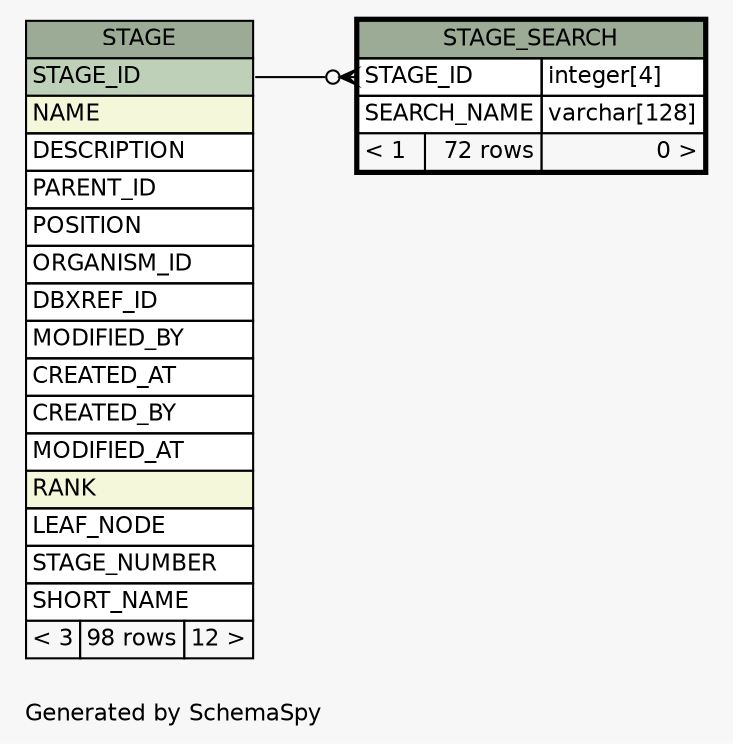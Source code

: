 // dot 2.38.0 on Windows 10 10.0
// SchemaSpy rev Unknown
digraph "oneDegreeRelationshipsDiagram" {
  graph [
    rankdir="RL"
    bgcolor="#f7f7f7"
    label="\nGenerated by SchemaSpy"
    labeljust="l"
    nodesep="0.18"
    ranksep="0.46"
    fontname="Helvetica"
    fontsize="11"
  ];
  node [
    fontname="Helvetica"
    fontsize="11"
    shape="plaintext"
  ];
  edge [
    arrowsize="0.8"
  ];
  "STAGE_SEARCH":"STAGE_ID":w -> "STAGE":"STAGE_ID":e [arrowhead=none dir=back arrowtail=crowodot];
  "STAGE" [
    label=<
    <TABLE BORDER="0" CELLBORDER="1" CELLSPACING="0" BGCOLOR="#ffffff">
      <TR><TD COLSPAN="3" BGCOLOR="#9bab96" ALIGN="CENTER">STAGE</TD></TR>
      <TR><TD PORT="STAGE_ID" COLSPAN="3" BGCOLOR="#bed1b8" ALIGN="LEFT">STAGE_ID</TD></TR>
      <TR><TD PORT="NAME" COLSPAN="3" BGCOLOR="#f4f7da" ALIGN="LEFT">NAME</TD></TR>
      <TR><TD PORT="DESCRIPTION" COLSPAN="3" ALIGN="LEFT">DESCRIPTION</TD></TR>
      <TR><TD PORT="PARENT_ID" COLSPAN="3" ALIGN="LEFT">PARENT_ID</TD></TR>
      <TR><TD PORT="POSITION" COLSPAN="3" ALIGN="LEFT">POSITION</TD></TR>
      <TR><TD PORT="ORGANISM_ID" COLSPAN="3" ALIGN="LEFT">ORGANISM_ID</TD></TR>
      <TR><TD PORT="DBXREF_ID" COLSPAN="3" ALIGN="LEFT">DBXREF_ID</TD></TR>
      <TR><TD PORT="MODIFIED_BY" COLSPAN="3" ALIGN="LEFT">MODIFIED_BY</TD></TR>
      <TR><TD PORT="CREATED_AT" COLSPAN="3" ALIGN="LEFT">CREATED_AT</TD></TR>
      <TR><TD PORT="CREATED_BY" COLSPAN="3" ALIGN="LEFT">CREATED_BY</TD></TR>
      <TR><TD PORT="MODIFIED_AT" COLSPAN="3" ALIGN="LEFT">MODIFIED_AT</TD></TR>
      <TR><TD PORT="RANK" COLSPAN="3" BGCOLOR="#f4f7da" ALIGN="LEFT">RANK</TD></TR>
      <TR><TD PORT="LEAF_NODE" COLSPAN="3" ALIGN="LEFT">LEAF_NODE</TD></TR>
      <TR><TD PORT="STAGE_NUMBER" COLSPAN="3" ALIGN="LEFT">STAGE_NUMBER</TD></TR>
      <TR><TD PORT="SHORT_NAME" COLSPAN="3" ALIGN="LEFT">SHORT_NAME</TD></TR>
      <TR><TD ALIGN="LEFT" BGCOLOR="#f7f7f7">&lt; 3</TD><TD ALIGN="RIGHT" BGCOLOR="#f7f7f7">98 rows</TD><TD ALIGN="RIGHT" BGCOLOR="#f7f7f7">12 &gt;</TD></TR>
    </TABLE>>
    URL="STAGE.html"
    tooltip="STAGE"
  ];
  "STAGE_SEARCH" [
    label=<
    <TABLE BORDER="2" CELLBORDER="1" CELLSPACING="0" BGCOLOR="#ffffff">
      <TR><TD COLSPAN="3" BGCOLOR="#9bab96" ALIGN="CENTER">STAGE_SEARCH</TD></TR>
      <TR><TD PORT="STAGE_ID" COLSPAN="2" ALIGN="LEFT">STAGE_ID</TD><TD PORT="STAGE_ID.type" ALIGN="LEFT">integer[4]</TD></TR>
      <TR><TD PORT="SEARCH_NAME" COLSPAN="2" ALIGN="LEFT">SEARCH_NAME</TD><TD PORT="SEARCH_NAME.type" ALIGN="LEFT">varchar[128]</TD></TR>
      <TR><TD ALIGN="LEFT" BGCOLOR="#f7f7f7">&lt; 1</TD><TD ALIGN="RIGHT" BGCOLOR="#f7f7f7">72 rows</TD><TD ALIGN="RIGHT" BGCOLOR="#f7f7f7">0 &gt;</TD></TR>
    </TABLE>>
    URL="STAGE_SEARCH.html"
    tooltip="STAGE_SEARCH"
  ];
}
